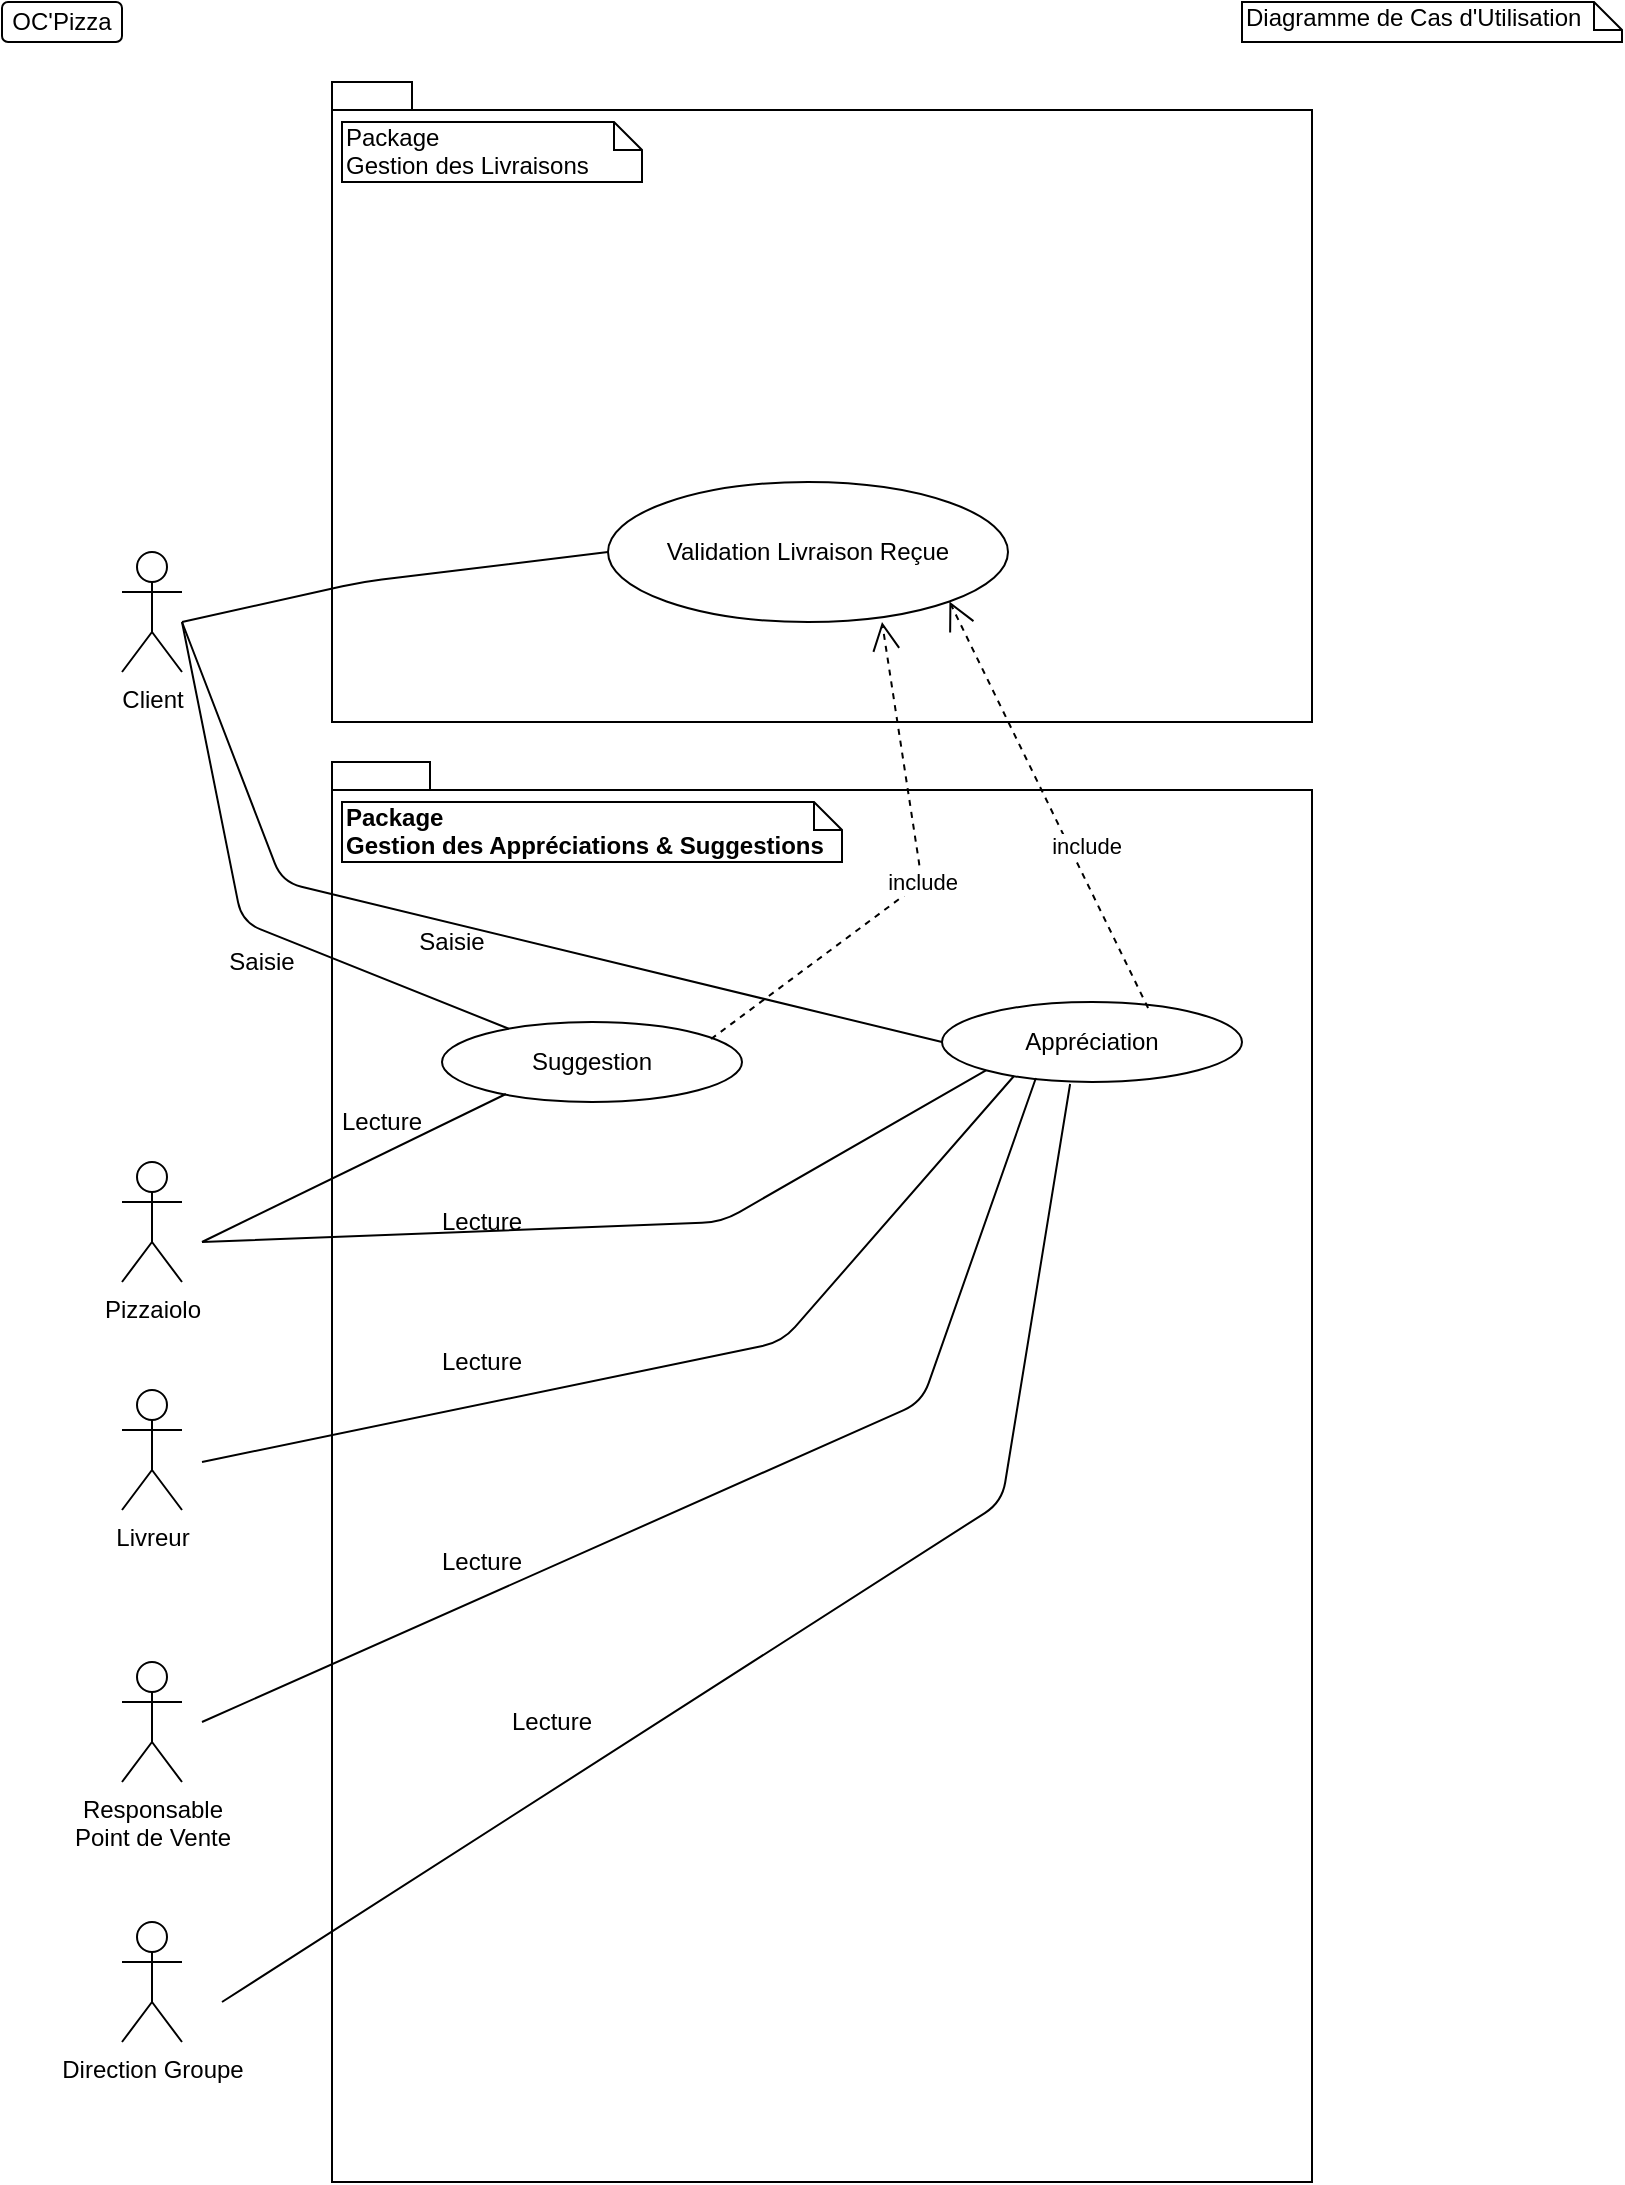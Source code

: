 <mxfile version="12.3.3" type="device" pages="1"><diagram id="ZVZr_ygmx5iWLDqqZzpk" name="Page-1"><mxGraphModel dx="1135" dy="590" grid="1" gridSize="10" guides="1" tooltips="1" connect="1" arrows="1" fold="1" page="1" pageScale="1" pageWidth="827" pageHeight="1169" math="0" shadow="0"><root><mxCell id="0"/><mxCell id="1" parent="0"/><mxCell id="DVYpHfOy4R6UXXZ0ZFMs-29" value="" style="shape=folder;fontStyle=1;spacingTop=10;tabWidth=40;tabHeight=14;tabPosition=left;html=1;" parent="1" vertex="1"><mxGeometry x="175" y="390" width="490" height="710" as="geometry"/></mxCell><mxCell id="7RBhTeeqjgn5L5TprI7I-27" value="" style="shape=folder;fontStyle=1;spacingTop=10;tabWidth=40;tabHeight=14;tabPosition=left;html=1;" parent="1" vertex="1"><mxGeometry x="175" y="50" width="490" height="320" as="geometry"/></mxCell><mxCell id="HdKIo4G3xb_w0U2Cbs_q-2" value="OC'Pizza" style="rounded=1;whiteSpace=wrap;html=1;" parent="1" vertex="1"><mxGeometry x="10" y="10" width="60" height="20" as="geometry"/></mxCell><mxCell id="HdKIo4G3xb_w0U2Cbs_q-4" value="Diagramme de Cas d'Utilisation" style="shape=note;whiteSpace=wrap;html=1;size=14;verticalAlign=top;align=left;spacingTop=-6;" parent="1" vertex="1"><mxGeometry x="630" y="10" width="190" height="20" as="geometry"/></mxCell><mxCell id="7RBhTeeqjgn5L5TprI7I-6" value="Validation Livraison Reçue" style="ellipse;whiteSpace=wrap;html=1;" parent="1" vertex="1"><mxGeometry x="313" y="250" width="200" height="70" as="geometry"/></mxCell><mxCell id="7RBhTeeqjgn5L5TprI7I-8" value="Package&lt;br&gt;Gestion des Livraisons" style="shape=note;whiteSpace=wrap;html=1;size=14;verticalAlign=top;align=left;spacingTop=-6;" parent="1" vertex="1"><mxGeometry x="180" y="70" width="150" height="30" as="geometry"/></mxCell><mxCell id="MFoFb-cfA_q3jg08BGN9-4" value="&lt;b&gt;Package&lt;br&gt;Gestion des Appréciations &amp;amp; Suggestions&lt;/b&gt;" style="shape=note;whiteSpace=wrap;html=1;size=14;verticalAlign=top;align=left;spacingTop=-6;" parent="1" vertex="1"><mxGeometry x="180" y="410" width="250" height="30" as="geometry"/></mxCell><mxCell id="MFoFb-cfA_q3jg08BGN9-5" value="Appréciation" style="ellipse;whiteSpace=wrap;html=1;" parent="1" vertex="1"><mxGeometry x="480" y="510" width="150" height="40" as="geometry"/></mxCell><mxCell id="qcNuktViXRDE5sAEl-gD-1" value="Suggestion" style="ellipse;whiteSpace=wrap;html=1;" parent="1" vertex="1"><mxGeometry x="230" y="520" width="150" height="40" as="geometry"/></mxCell><mxCell id="cKg24OpnH3sNUqf3ixIw-1" value="Client" style="shape=umlActor;verticalLabelPosition=bottom;labelBackgroundColor=#ffffff;verticalAlign=top;html=1;" parent="1" vertex="1"><mxGeometry x="70" y="285" width="30" height="60" as="geometry"/></mxCell><mxCell id="cKg24OpnH3sNUqf3ixIw-3" value="" style="endArrow=none;html=1;entryX=0;entryY=0.5;entryDx=0;entryDy=0;" parent="1" edge="1" target="7RBhTeeqjgn5L5TprI7I-6"><mxGeometry width="50" height="50" relative="1" as="geometry"><mxPoint x="100" y="320" as="sourcePoint"/><mxPoint x="202.5" y="170" as="targetPoint"/><Array as="points"><mxPoint x="190" y="300"/></Array></mxGeometry></mxCell><mxCell id="3IJJSq4e5aM0VxejVir3-4" value="Livreur" style="shape=umlActor;verticalLabelPosition=bottom;labelBackgroundColor=#ffffff;verticalAlign=top;html=1;" vertex="1" parent="1"><mxGeometry x="70" y="704" width="30" height="60" as="geometry"/></mxCell><mxCell id="3IJJSq4e5aM0VxejVir3-6" value="Pizzaiolo" style="shape=umlActor;verticalLabelPosition=bottom;labelBackgroundColor=#ffffff;verticalAlign=top;html=1;" vertex="1" parent="1"><mxGeometry x="70" y="590" width="30" height="60" as="geometry"/></mxCell><mxCell id="3IJJSq4e5aM0VxejVir3-7" value="Responsable&lt;br&gt;Point de Vente" style="shape=umlActor;verticalLabelPosition=bottom;labelBackgroundColor=#ffffff;verticalAlign=top;html=1;" vertex="1" parent="1"><mxGeometry x="70" y="840" width="30" height="60" as="geometry"/></mxCell><mxCell id="3IJJSq4e5aM0VxejVir3-8" value="Direction Groupe" style="shape=umlActor;verticalLabelPosition=bottom;labelBackgroundColor=#ffffff;verticalAlign=top;html=1;" vertex="1" parent="1"><mxGeometry x="70" y="970" width="30" height="60" as="geometry"/></mxCell><mxCell id="3IJJSq4e5aM0VxejVir3-11" value="" style="endArrow=none;html=1;exitX=0;exitY=0.5;exitDx=0;exitDy=0;" edge="1" parent="1" source="MFoFb-cfA_q3jg08BGN9-5"><mxGeometry width="50" height="50" relative="1" as="geometry"><mxPoint x="85" y="420" as="sourcePoint"/><mxPoint x="100" y="320" as="targetPoint"/><Array as="points"><mxPoint x="150" y="450"/></Array></mxGeometry></mxCell><mxCell id="3IJJSq4e5aM0VxejVir3-12" value="" style="endArrow=none;html=1;" edge="1" parent="1" source="qcNuktViXRDE5sAEl-gD-1"><mxGeometry width="50" height="50" relative="1" as="geometry"><mxPoint x="470" y="520" as="sourcePoint"/><mxPoint x="100" y="320" as="targetPoint"/><Array as="points"><mxPoint x="130" y="470"/></Array></mxGeometry></mxCell><mxCell id="3IJJSq4e5aM0VxejVir3-13" value="" style="endArrow=none;html=1;entryX=0.213;entryY=0.9;entryDx=0;entryDy=0;entryPerimeter=0;" edge="1" parent="1" target="qcNuktViXRDE5sAEl-gD-1"><mxGeometry width="50" height="50" relative="1" as="geometry"><mxPoint x="110" y="630" as="sourcePoint"/><mxPoint x="150" y="584" as="targetPoint"/></mxGeometry></mxCell><mxCell id="3IJJSq4e5aM0VxejVir3-14" value="" style="endArrow=none;html=1;entryX=0;entryY=1;entryDx=0;entryDy=0;" edge="1" parent="1" target="MFoFb-cfA_q3jg08BGN9-5"><mxGeometry width="50" height="50" relative="1" as="geometry"><mxPoint x="110" y="630" as="sourcePoint"/><mxPoint x="271.95" y="566" as="targetPoint"/><Array as="points"><mxPoint x="370" y="620"/></Array></mxGeometry></mxCell><mxCell id="3IJJSq4e5aM0VxejVir3-15" value="" style="endArrow=none;html=1;entryX=0.24;entryY=0.925;entryDx=0;entryDy=0;entryPerimeter=0;" edge="1" parent="1" target="MFoFb-cfA_q3jg08BGN9-5"><mxGeometry width="50" height="50" relative="1" as="geometry"><mxPoint x="110" y="740" as="sourcePoint"/><mxPoint x="491.967" y="534.142" as="targetPoint"/><Array as="points"><mxPoint x="400" y="680"/></Array></mxGeometry></mxCell><mxCell id="3IJJSq4e5aM0VxejVir3-16" value="" style="endArrow=none;html=1;entryX=0.313;entryY=0.95;entryDx=0;entryDy=0;entryPerimeter=0;" edge="1" parent="1" target="MFoFb-cfA_q3jg08BGN9-5"><mxGeometry width="50" height="50" relative="1" as="geometry"><mxPoint x="110" y="870" as="sourcePoint"/><mxPoint x="506" y="537" as="targetPoint"/><Array as="points"><mxPoint x="470" y="710"/></Array></mxGeometry></mxCell><mxCell id="3IJJSq4e5aM0VxejVir3-17" value="" style="endArrow=none;html=1;entryX=0.427;entryY=1.025;entryDx=0;entryDy=0;entryPerimeter=0;" edge="1" parent="1" target="MFoFb-cfA_q3jg08BGN9-5"><mxGeometry width="50" height="50" relative="1" as="geometry"><mxPoint x="120" y="1010" as="sourcePoint"/><mxPoint x="516.95" y="538" as="targetPoint"/><Array as="points"><mxPoint x="510" y="760"/></Array></mxGeometry></mxCell><mxCell id="3IJJSq4e5aM0VxejVir3-18" value="Saisie" style="text;html=1;strokeColor=none;fillColor=none;align=center;verticalAlign=middle;whiteSpace=wrap;rounded=0;" vertex="1" parent="1"><mxGeometry x="120" y="480" width="40" height="20" as="geometry"/></mxCell><mxCell id="3IJJSq4e5aM0VxejVir3-19" value="Saisie" style="text;html=1;strokeColor=none;fillColor=none;align=center;verticalAlign=middle;whiteSpace=wrap;rounded=0;" vertex="1" parent="1"><mxGeometry x="215" y="470" width="40" height="20" as="geometry"/></mxCell><mxCell id="3IJJSq4e5aM0VxejVir3-20" style="edgeStyle=orthogonalEdgeStyle;rounded=0;orthogonalLoop=1;jettySize=auto;html=1;exitX=0.5;exitY=1;exitDx=0;exitDy=0;" edge="1" parent="1" source="3IJJSq4e5aM0VxejVir3-19" target="3IJJSq4e5aM0VxejVir3-19"><mxGeometry relative="1" as="geometry"/></mxCell><mxCell id="3IJJSq4e5aM0VxejVir3-21" value="Lecture" style="text;html=1;strokeColor=none;fillColor=none;align=center;verticalAlign=middle;whiteSpace=wrap;rounded=0;" vertex="1" parent="1"><mxGeometry x="180" y="560" width="40" height="20" as="geometry"/></mxCell><mxCell id="3IJJSq4e5aM0VxejVir3-22" value="Lecture" style="text;html=1;strokeColor=none;fillColor=none;align=center;verticalAlign=middle;whiteSpace=wrap;rounded=0;" vertex="1" parent="1"><mxGeometry x="230" y="610" width="40" height="20" as="geometry"/></mxCell><mxCell id="3IJJSq4e5aM0VxejVir3-23" value="Lecture" style="text;html=1;strokeColor=none;fillColor=none;align=center;verticalAlign=middle;whiteSpace=wrap;rounded=0;" vertex="1" parent="1"><mxGeometry x="230" y="680" width="40" height="20" as="geometry"/></mxCell><mxCell id="3IJJSq4e5aM0VxejVir3-26" value="Lecture" style="text;html=1;strokeColor=none;fillColor=none;align=center;verticalAlign=middle;whiteSpace=wrap;rounded=0;" vertex="1" parent="1"><mxGeometry x="230" y="780" width="40" height="20" as="geometry"/></mxCell><mxCell id="3IJJSq4e5aM0VxejVir3-27" value="Lecture" style="text;html=1;strokeColor=none;fillColor=none;align=center;verticalAlign=middle;whiteSpace=wrap;rounded=0;" vertex="1" parent="1"><mxGeometry x="265" y="860" width="40" height="20" as="geometry"/></mxCell><mxCell id="3IJJSq4e5aM0VxejVir3-28" value="include" style="endArrow=open;endSize=12;dashed=1;html=1;exitX=0.687;exitY=0.075;exitDx=0;exitDy=0;exitPerimeter=0;entryX=1;entryY=1;entryDx=0;entryDy=0;" edge="1" parent="1" source="MFoFb-cfA_q3jg08BGN9-5" target="7RBhTeeqjgn5L5TprI7I-6"><mxGeometry x="-0.237" y="-8" width="160" relative="1" as="geometry"><mxPoint x="455" y="460" as="sourcePoint"/><mxPoint x="615" y="460" as="targetPoint"/><mxPoint as="offset"/></mxGeometry></mxCell><mxCell id="3IJJSq4e5aM0VxejVir3-29" value="include" style="endArrow=open;endSize=12;dashed=1;html=1;exitX=0.687;exitY=0.075;exitDx=0;exitDy=0;exitPerimeter=0;entryX=0.685;entryY=1;entryDx=0;entryDy=0;entryPerimeter=0;" edge="1" parent="1" target="7RBhTeeqjgn5L5TprI7I-6"><mxGeometry width="160" relative="1" as="geometry"><mxPoint x="364.55" y="528.5" as="sourcePoint"/><mxPoint x="285.211" y="345.249" as="targetPoint"/><Array as="points"><mxPoint x="470" y="450"/></Array></mxGeometry></mxCell></root></mxGraphModel></diagram></mxfile>